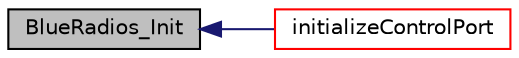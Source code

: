 digraph "BlueRadios_Init"
{
  edge [fontname="Helvetica",fontsize="10",labelfontname="Helvetica",labelfontsize="10"];
  node [fontname="Helvetica",fontsize="10",shape=record];
  rankdir="LR";
  Node1 [label="BlueRadios_Init",height=0.2,width=0.4,color="black", fillcolor="grey75", style="filled", fontcolor="black"];
  Node1 -> Node2 [dir="back",color="midnightblue",fontsize="10",style="solid",fontname="Helvetica"];
  Node2 [label="initializeControlPort",height=0.2,width=0.4,color="red", fillcolor="white", style="filled",URL="$control_8h.html#a67029acf1be9712c5d30c625132ad958",tooltip="Call this once to initialize structures, ports, etc. "];
}
